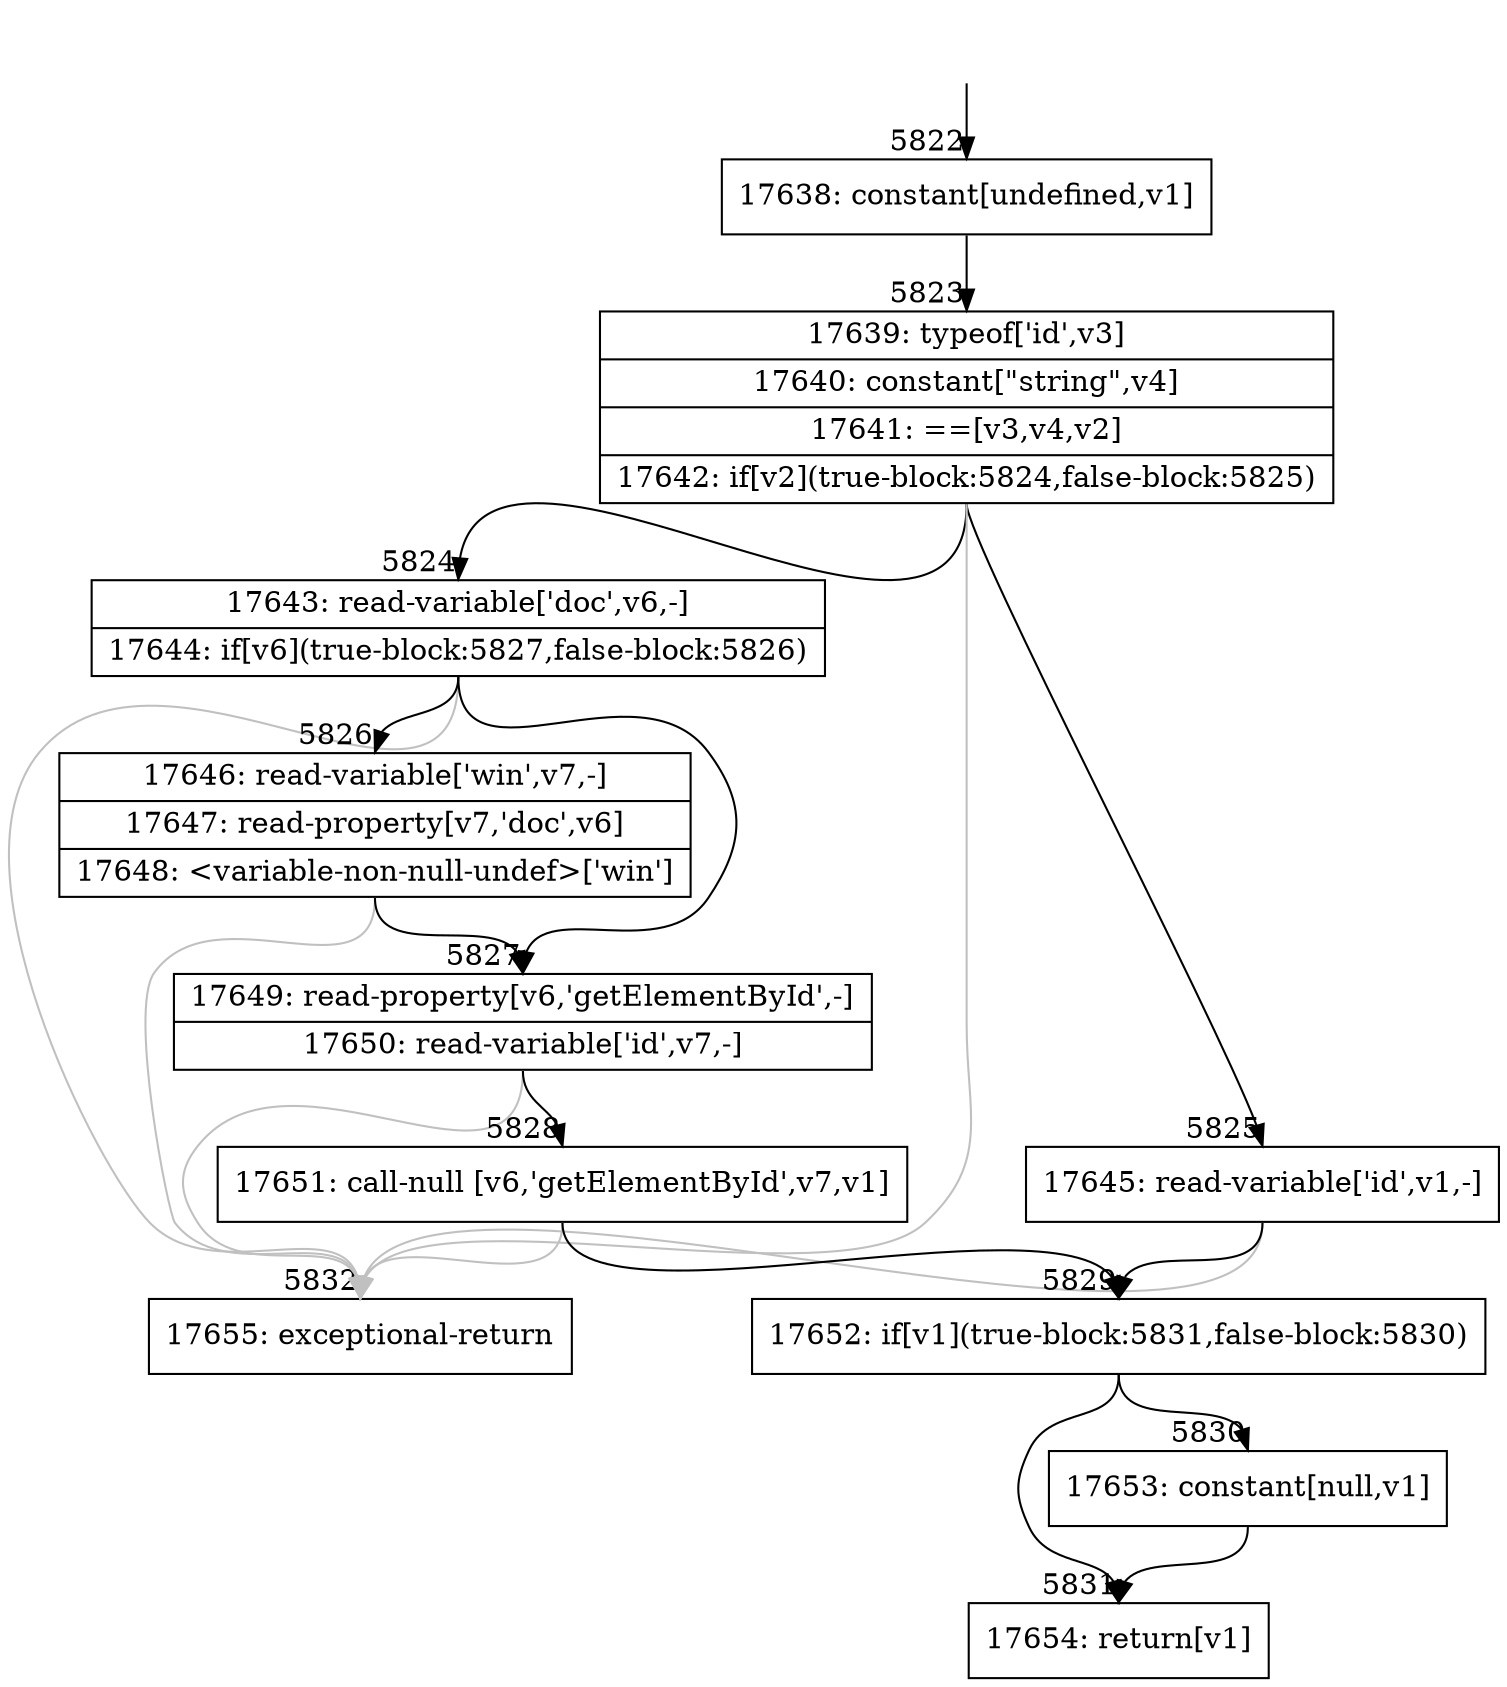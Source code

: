 digraph {
rankdir="TD"
BB_entry396[shape=none,label=""];
BB_entry396 -> BB5822 [tailport=s, headport=n, headlabel="    5822"]
BB5822 [shape=record label="{17638: constant[undefined,v1]}" ] 
BB5822 -> BB5823 [tailport=s, headport=n, headlabel="      5823"]
BB5823 [shape=record label="{17639: typeof['id',v3]|17640: constant[\"string\",v4]|17641: ==[v3,v4,v2]|17642: if[v2](true-block:5824,false-block:5825)}" ] 
BB5823 -> BB5824 [tailport=s, headport=n, headlabel="      5824"]
BB5823 -> BB5825 [tailport=s, headport=n, headlabel="      5825"]
BB5823 -> BB5832 [tailport=s, headport=n, color=gray, headlabel="      5832"]
BB5824 [shape=record label="{17643: read-variable['doc',v6,-]|17644: if[v6](true-block:5827,false-block:5826)}" ] 
BB5824 -> BB5827 [tailport=s, headport=n, headlabel="      5827"]
BB5824 -> BB5826 [tailport=s, headport=n, headlabel="      5826"]
BB5824 -> BB5832 [tailport=s, headport=n, color=gray]
BB5825 [shape=record label="{17645: read-variable['id',v1,-]}" ] 
BB5825 -> BB5829 [tailport=s, headport=n, headlabel="      5829"]
BB5825 -> BB5832 [tailport=s, headport=n, color=gray]
BB5826 [shape=record label="{17646: read-variable['win',v7,-]|17647: read-property[v7,'doc',v6]|17648: \<variable-non-null-undef\>['win']}" ] 
BB5826 -> BB5827 [tailport=s, headport=n]
BB5826 -> BB5832 [tailport=s, headport=n, color=gray]
BB5827 [shape=record label="{17649: read-property[v6,'getElementById',-]|17650: read-variable['id',v7,-]}" ] 
BB5827 -> BB5828 [tailport=s, headport=n, headlabel="      5828"]
BB5827 -> BB5832 [tailport=s, headport=n, color=gray]
BB5828 [shape=record label="{17651: call-null [v6,'getElementById',v7,v1]}" ] 
BB5828 -> BB5829 [tailport=s, headport=n]
BB5828 -> BB5832 [tailport=s, headport=n, color=gray]
BB5829 [shape=record label="{17652: if[v1](true-block:5831,false-block:5830)}" ] 
BB5829 -> BB5831 [tailport=s, headport=n, headlabel="      5831"]
BB5829 -> BB5830 [tailport=s, headport=n, headlabel="      5830"]
BB5830 [shape=record label="{17653: constant[null,v1]}" ] 
BB5830 -> BB5831 [tailport=s, headport=n]
BB5831 [shape=record label="{17654: return[v1]}" ] 
BB5832 [shape=record label="{17655: exceptional-return}" ] 
//#$~ 8340
}
